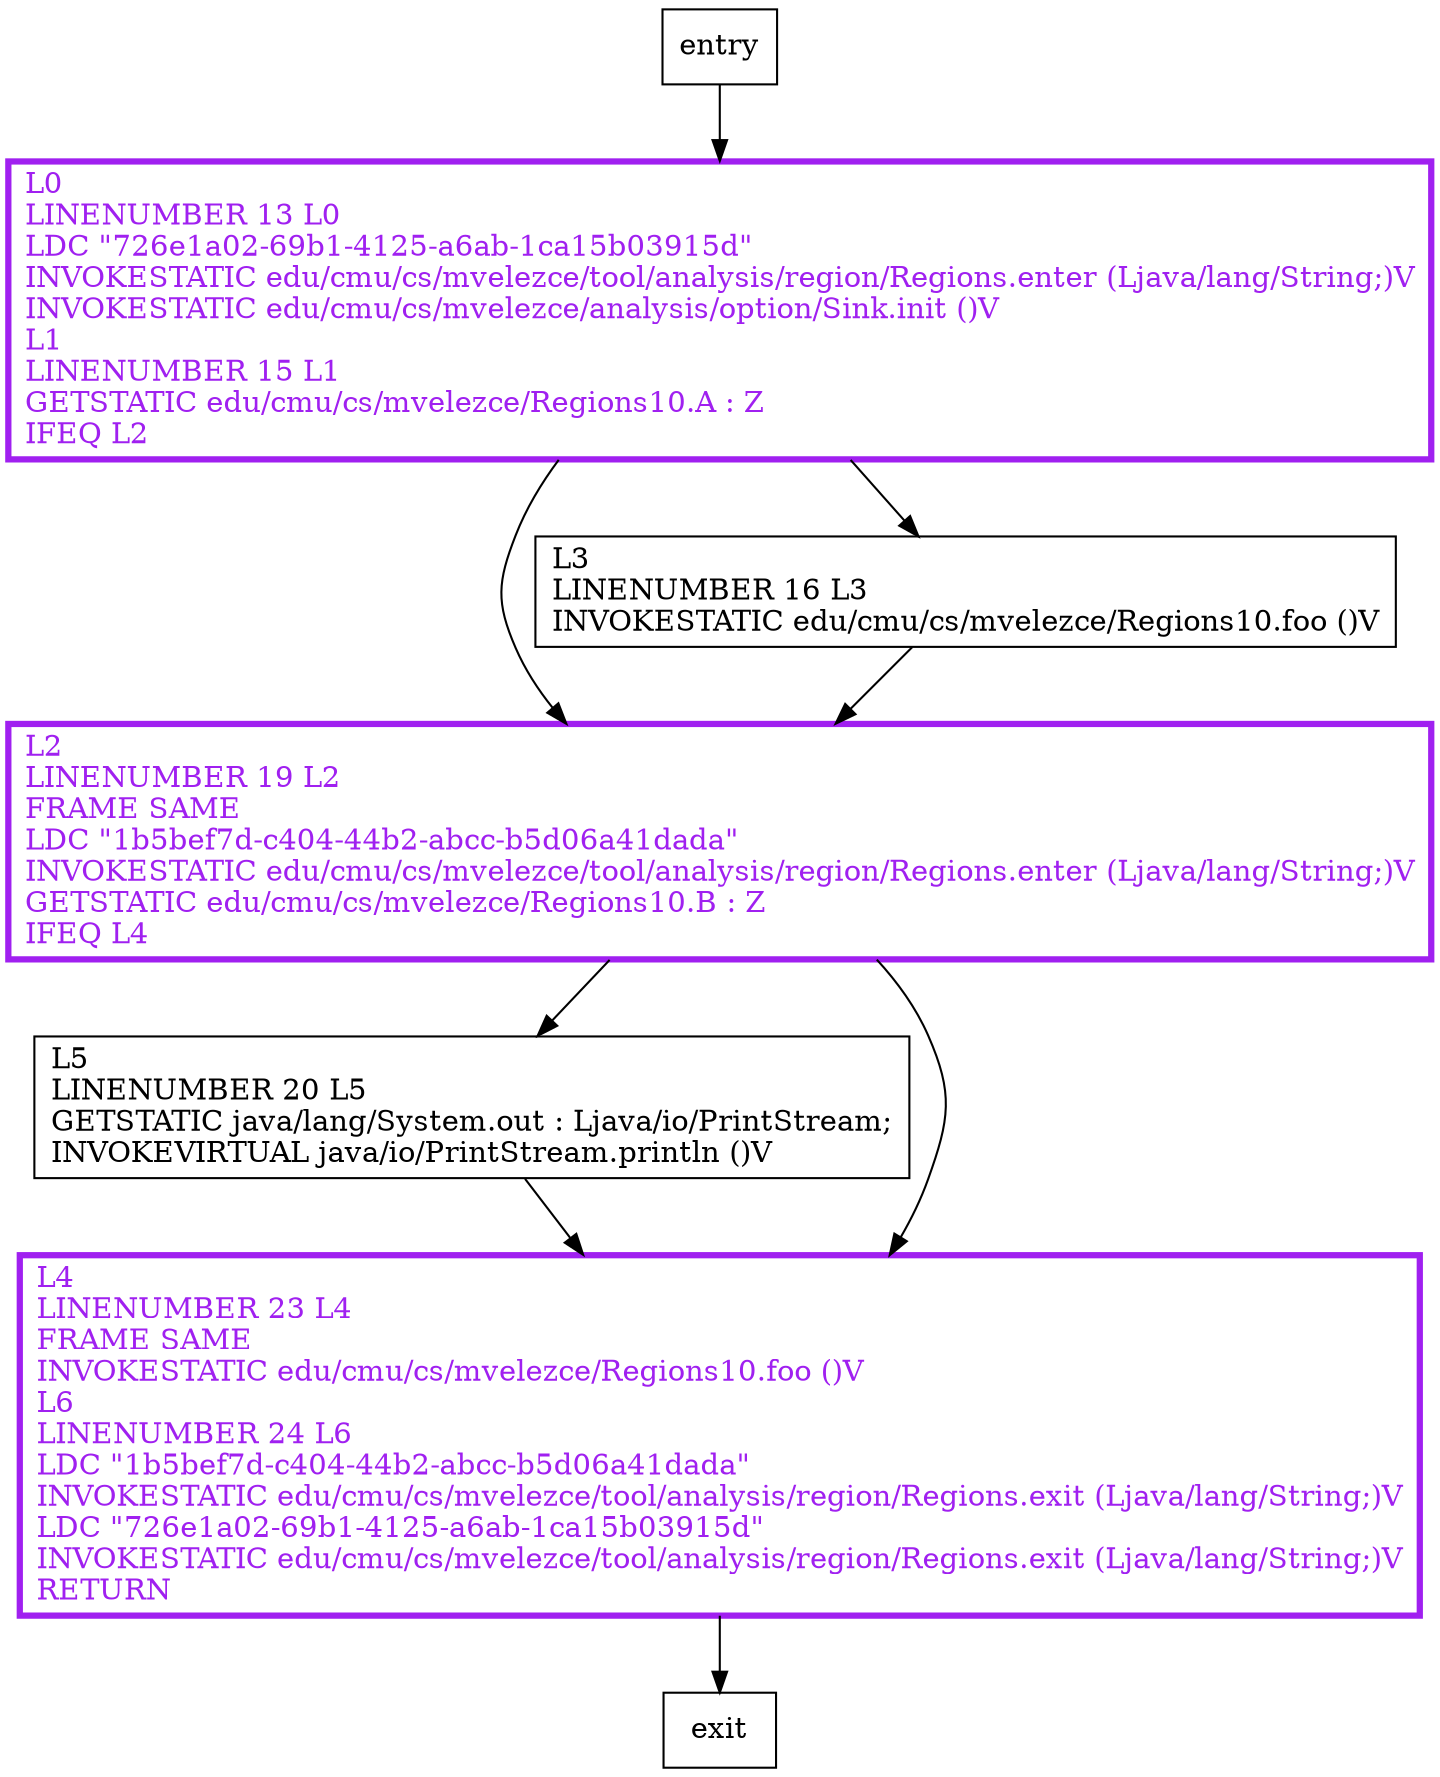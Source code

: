digraph main {
node [shape=record];
1604399314 [label="L5\lLINENUMBER 20 L5\lGETSTATIC java/lang/System.out : Ljava/io/PrintStream;\lINVOKEVIRTUAL java/io/PrintStream.println ()V\l"];
1460250006 [label="L2\lLINENUMBER 19 L2\lFRAME SAME\lLDC \"1b5bef7d-c404-44b2-abcc-b5d06a41dada\"\lINVOKESTATIC edu/cmu/cs/mvelezce/tool/analysis/region/Regions.enter (Ljava/lang/String;)V\lGETSTATIC edu/cmu/cs/mvelezce/Regions10.B : Z\lIFEQ L4\l"];
908314674 [label="L3\lLINENUMBER 16 L3\lINVOKESTATIC edu/cmu/cs/mvelezce/Regions10.foo ()V\l"];
1772896485 [label="L0\lLINENUMBER 13 L0\lLDC \"726e1a02-69b1-4125-a6ab-1ca15b03915d\"\lINVOKESTATIC edu/cmu/cs/mvelezce/tool/analysis/region/Regions.enter (Ljava/lang/String;)V\lINVOKESTATIC edu/cmu/cs/mvelezce/analysis/option/Sink.init ()V\lL1\lLINENUMBER 15 L1\lGETSTATIC edu/cmu/cs/mvelezce/Regions10.A : Z\lIFEQ L2\l"];
1409411551 [label="L4\lLINENUMBER 23 L4\lFRAME SAME\lINVOKESTATIC edu/cmu/cs/mvelezce/Regions10.foo ()V\lL6\lLINENUMBER 24 L6\lLDC \"1b5bef7d-c404-44b2-abcc-b5d06a41dada\"\lINVOKESTATIC edu/cmu/cs/mvelezce/tool/analysis/region/Regions.exit (Ljava/lang/String;)V\lLDC \"726e1a02-69b1-4125-a6ab-1ca15b03915d\"\lINVOKESTATIC edu/cmu/cs/mvelezce/tool/analysis/region/Regions.exit (Ljava/lang/String;)V\lRETURN\l"];
entry;
exit;
entry -> 1772896485;
1604399314 -> 1409411551;
1460250006 -> 1604399314;
1460250006 -> 1409411551;
908314674 -> 1460250006;
1772896485 -> 1460250006;
1772896485 -> 908314674;
1409411551 -> exit;
1460250006[fontcolor="purple", penwidth=3, color="purple"];
1772896485[fontcolor="purple", penwidth=3, color="purple"];
1409411551[fontcolor="purple", penwidth=3, color="purple"];
}
